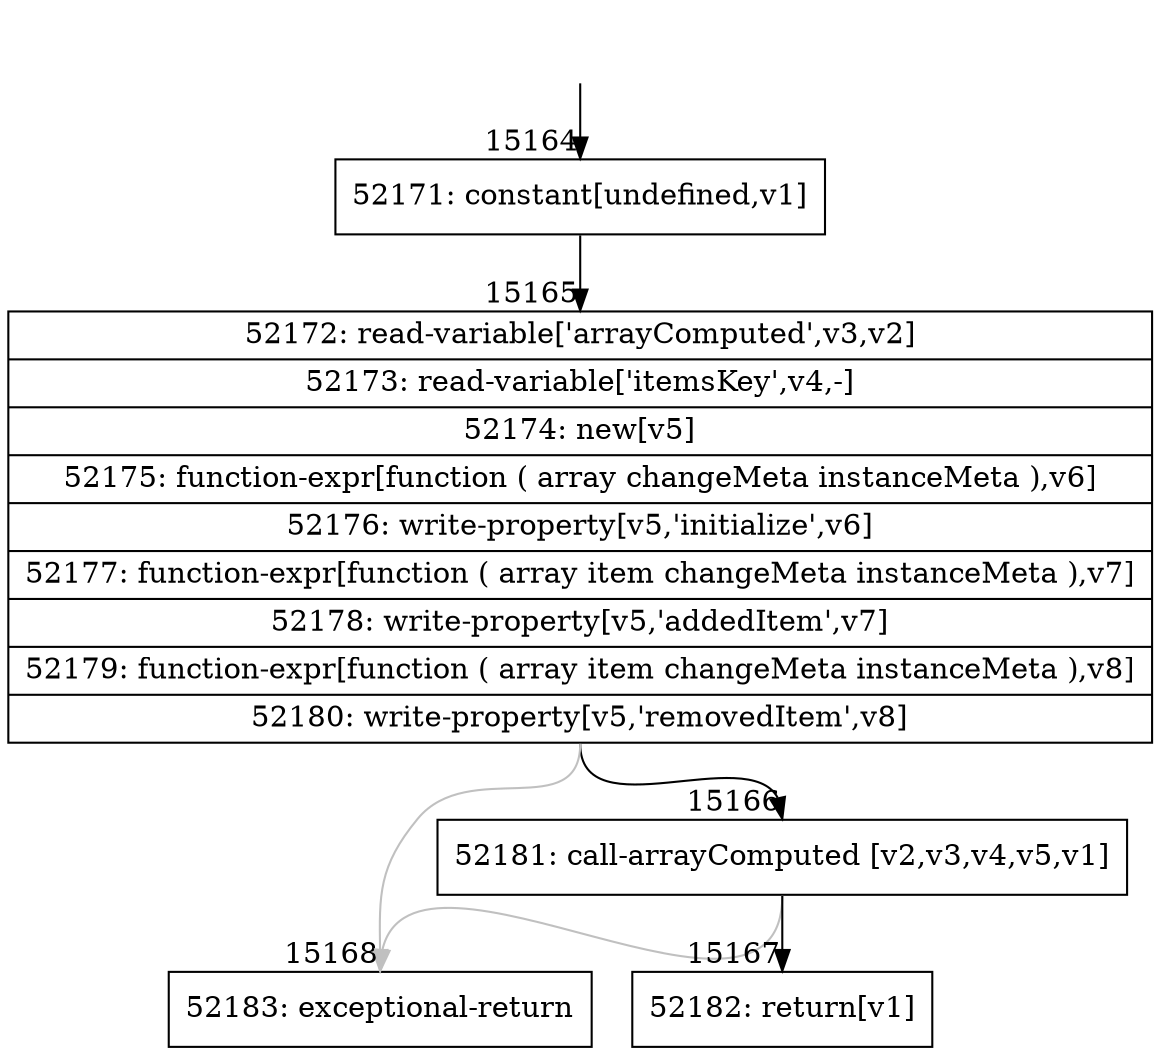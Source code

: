digraph {
rankdir="TD"
BB_entry1272[shape=none,label=""];
BB_entry1272 -> BB15164 [tailport=s, headport=n, headlabel="    15164"]
BB15164 [shape=record label="{52171: constant[undefined,v1]}" ] 
BB15164 -> BB15165 [tailport=s, headport=n, headlabel="      15165"]
BB15165 [shape=record label="{52172: read-variable['arrayComputed',v3,v2]|52173: read-variable['itemsKey',v4,-]|52174: new[v5]|52175: function-expr[function ( array changeMeta instanceMeta ),v6]|52176: write-property[v5,'initialize',v6]|52177: function-expr[function ( array item changeMeta instanceMeta ),v7]|52178: write-property[v5,'addedItem',v7]|52179: function-expr[function ( array item changeMeta instanceMeta ),v8]|52180: write-property[v5,'removedItem',v8]}" ] 
BB15165 -> BB15166 [tailport=s, headport=n, headlabel="      15166"]
BB15165 -> BB15168 [tailport=s, headport=n, color=gray, headlabel="      15168"]
BB15166 [shape=record label="{52181: call-arrayComputed [v2,v3,v4,v5,v1]}" ] 
BB15166 -> BB15167 [tailport=s, headport=n, headlabel="      15167"]
BB15166 -> BB15168 [tailport=s, headport=n, color=gray]
BB15167 [shape=record label="{52182: return[v1]}" ] 
BB15168 [shape=record label="{52183: exceptional-return}" ] 
//#$~ 27846
}

